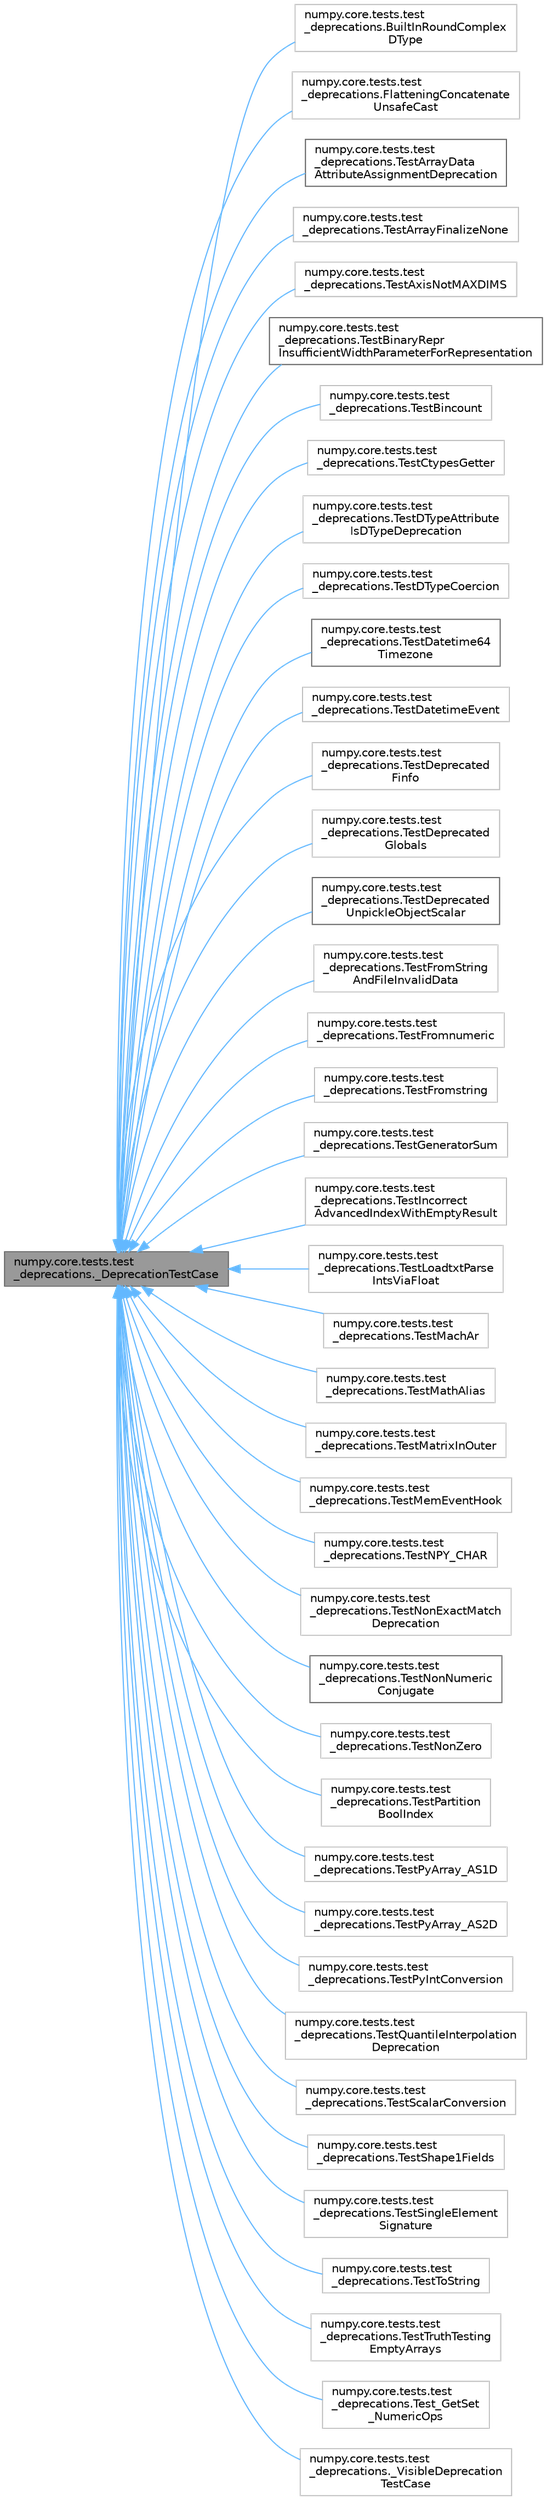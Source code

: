 digraph "numpy.core.tests.test_deprecations._DeprecationTestCase"
{
 // LATEX_PDF_SIZE
  bgcolor="transparent";
  edge [fontname=Helvetica,fontsize=10,labelfontname=Helvetica,labelfontsize=10];
  node [fontname=Helvetica,fontsize=10,shape=box,height=0.2,width=0.4];
  rankdir="LR";
  Node1 [id="Node000001",label="numpy.core.tests.test\l_deprecations._DeprecationTestCase",height=0.2,width=0.4,color="gray40", fillcolor="grey60", style="filled", fontcolor="black",tooltip=" "];
  Node1 -> Node2 [id="edge1_Node000001_Node000002",dir="back",color="steelblue1",style="solid",tooltip=" "];
  Node2 [id="Node000002",label="numpy.core.tests.test\l_deprecations.BuiltInRoundComplex\lDType",height=0.2,width=0.4,color="grey75", fillcolor="white", style="filled",URL="$d1/d19/classnumpy_1_1core_1_1tests_1_1test__deprecations_1_1BuiltInRoundComplexDType.html",tooltip=" "];
  Node1 -> Node3 [id="edge2_Node000001_Node000003",dir="back",color="steelblue1",style="solid",tooltip=" "];
  Node3 [id="Node000003",label="numpy.core.tests.test\l_deprecations.FlatteningConcatenate\lUnsafeCast",height=0.2,width=0.4,color="grey75", fillcolor="white", style="filled",URL="$d1/da7/classnumpy_1_1core_1_1tests_1_1test__deprecations_1_1FlatteningConcatenateUnsafeCast.html",tooltip=" "];
  Node1 -> Node4 [id="edge3_Node000001_Node000004",dir="back",color="steelblue1",style="solid",tooltip=" "];
  Node4 [id="Node000004",label="numpy.core.tests.test\l_deprecations.TestArrayData\lAttributeAssignmentDeprecation",height=0.2,width=0.4,color="gray40", fillcolor="white", style="filled",URL="$d7/db3/classnumpy_1_1core_1_1tests_1_1test__deprecations_1_1TestArrayDataAttributeAssignmentDeprecation.html",tooltip=" "];
  Node1 -> Node5 [id="edge4_Node000001_Node000005",dir="back",color="steelblue1",style="solid",tooltip=" "];
  Node5 [id="Node000005",label="numpy.core.tests.test\l_deprecations.TestArrayFinalizeNone",height=0.2,width=0.4,color="grey75", fillcolor="white", style="filled",URL="$d4/dbf/classnumpy_1_1core_1_1tests_1_1test__deprecations_1_1TestArrayFinalizeNone.html",tooltip=" "];
  Node1 -> Node6 [id="edge5_Node000001_Node000006",dir="back",color="steelblue1",style="solid",tooltip=" "];
  Node6 [id="Node000006",label="numpy.core.tests.test\l_deprecations.TestAxisNotMAXDIMS",height=0.2,width=0.4,color="grey75", fillcolor="white", style="filled",URL="$da/d32/classnumpy_1_1core_1_1tests_1_1test__deprecations_1_1TestAxisNotMAXDIMS.html",tooltip=" "];
  Node1 -> Node7 [id="edge6_Node000001_Node000007",dir="back",color="steelblue1",style="solid",tooltip=" "];
  Node7 [id="Node000007",label="numpy.core.tests.test\l_deprecations.TestBinaryRepr\lInsufficientWidthParameterForRepresentation",height=0.2,width=0.4,color="gray40", fillcolor="white", style="filled",URL="$d8/d61/classnumpy_1_1core_1_1tests_1_1test__deprecations_1_1TestBinaryReprInsufficientWidthParameterForRepresentation.html",tooltip=" "];
  Node1 -> Node8 [id="edge7_Node000001_Node000008",dir="back",color="steelblue1",style="solid",tooltip=" "];
  Node8 [id="Node000008",label="numpy.core.tests.test\l_deprecations.TestBincount",height=0.2,width=0.4,color="grey75", fillcolor="white", style="filled",URL="$d6/d27/classnumpy_1_1core_1_1tests_1_1test__deprecations_1_1TestBincount.html",tooltip=" "];
  Node1 -> Node9 [id="edge8_Node000001_Node000009",dir="back",color="steelblue1",style="solid",tooltip=" "];
  Node9 [id="Node000009",label="numpy.core.tests.test\l_deprecations.TestCtypesGetter",height=0.2,width=0.4,color="grey75", fillcolor="white", style="filled",URL="$da/d85/classnumpy_1_1core_1_1tests_1_1test__deprecations_1_1TestCtypesGetter.html",tooltip=" "];
  Node1 -> Node10 [id="edge9_Node000001_Node000010",dir="back",color="steelblue1",style="solid",tooltip=" "];
  Node10 [id="Node000010",label="numpy.core.tests.test\l_deprecations.TestDTypeAttribute\lIsDTypeDeprecation",height=0.2,width=0.4,color="grey75", fillcolor="white", style="filled",URL="$d2/d39/classnumpy_1_1core_1_1tests_1_1test__deprecations_1_1TestDTypeAttributeIsDTypeDeprecation.html",tooltip=" "];
  Node1 -> Node11 [id="edge10_Node000001_Node000011",dir="back",color="steelblue1",style="solid",tooltip=" "];
  Node11 [id="Node000011",label="numpy.core.tests.test\l_deprecations.TestDTypeCoercion",height=0.2,width=0.4,color="grey75", fillcolor="white", style="filled",URL="$d2/d14/classnumpy_1_1core_1_1tests_1_1test__deprecations_1_1TestDTypeCoercion.html",tooltip=" "];
  Node1 -> Node12 [id="edge11_Node000001_Node000012",dir="back",color="steelblue1",style="solid",tooltip=" "];
  Node12 [id="Node000012",label="numpy.core.tests.test\l_deprecations.TestDatetime64\lTimezone",height=0.2,width=0.4,color="gray40", fillcolor="white", style="filled",URL="$d7/dbf/classnumpy_1_1core_1_1tests_1_1test__deprecations_1_1TestDatetime64Timezone.html",tooltip=" "];
  Node1 -> Node13 [id="edge12_Node000001_Node000013",dir="back",color="steelblue1",style="solid",tooltip=" "];
  Node13 [id="Node000013",label="numpy.core.tests.test\l_deprecations.TestDatetimeEvent",height=0.2,width=0.4,color="grey75", fillcolor="white", style="filled",URL="$d4/d71/classnumpy_1_1core_1_1tests_1_1test__deprecations_1_1TestDatetimeEvent.html",tooltip=" "];
  Node1 -> Node14 [id="edge13_Node000001_Node000014",dir="back",color="steelblue1",style="solid",tooltip=" "];
  Node14 [id="Node000014",label="numpy.core.tests.test\l_deprecations.TestDeprecated\lFinfo",height=0.2,width=0.4,color="grey75", fillcolor="white", style="filled",URL="$da/dab/classnumpy_1_1core_1_1tests_1_1test__deprecations_1_1TestDeprecatedFinfo.html",tooltip=" "];
  Node1 -> Node15 [id="edge14_Node000001_Node000015",dir="back",color="steelblue1",style="solid",tooltip=" "];
  Node15 [id="Node000015",label="numpy.core.tests.test\l_deprecations.TestDeprecated\lGlobals",height=0.2,width=0.4,color="grey75", fillcolor="white", style="filled",URL="$de/dfa/classnumpy_1_1core_1_1tests_1_1test__deprecations_1_1TestDeprecatedGlobals.html",tooltip=" "];
  Node1 -> Node16 [id="edge15_Node000001_Node000016",dir="back",color="steelblue1",style="solid",tooltip=" "];
  Node16 [id="Node000016",label="numpy.core.tests.test\l_deprecations.TestDeprecated\lUnpickleObjectScalar",height=0.2,width=0.4,color="gray40", fillcolor="white", style="filled",URL="$de/d35/classnumpy_1_1core_1_1tests_1_1test__deprecations_1_1TestDeprecatedUnpickleObjectScalar.html",tooltip=" "];
  Node1 -> Node17 [id="edge16_Node000001_Node000017",dir="back",color="steelblue1",style="solid",tooltip=" "];
  Node17 [id="Node000017",label="numpy.core.tests.test\l_deprecations.TestFromString\lAndFileInvalidData",height=0.2,width=0.4,color="grey75", fillcolor="white", style="filled",URL="$de/db6/classnumpy_1_1core_1_1tests_1_1test__deprecations_1_1TestFromStringAndFileInvalidData.html",tooltip=" "];
  Node1 -> Node18 [id="edge17_Node000001_Node000018",dir="back",color="steelblue1",style="solid",tooltip=" "];
  Node18 [id="Node000018",label="numpy.core.tests.test\l_deprecations.TestFromnumeric",height=0.2,width=0.4,color="grey75", fillcolor="white", style="filled",URL="$d6/de0/classnumpy_1_1core_1_1tests_1_1test__deprecations_1_1TestFromnumeric.html",tooltip=" "];
  Node1 -> Node19 [id="edge18_Node000001_Node000019",dir="back",color="steelblue1",style="solid",tooltip=" "];
  Node19 [id="Node000019",label="numpy.core.tests.test\l_deprecations.TestFromstring",height=0.2,width=0.4,color="grey75", fillcolor="white", style="filled",URL="$dc/dbd/classnumpy_1_1core_1_1tests_1_1test__deprecations_1_1TestFromstring.html",tooltip=" "];
  Node1 -> Node20 [id="edge19_Node000001_Node000020",dir="back",color="steelblue1",style="solid",tooltip=" "];
  Node20 [id="Node000020",label="numpy.core.tests.test\l_deprecations.TestGeneratorSum",height=0.2,width=0.4,color="grey75", fillcolor="white", style="filled",URL="$d4/d11/classnumpy_1_1core_1_1tests_1_1test__deprecations_1_1TestGeneratorSum.html",tooltip=" "];
  Node1 -> Node21 [id="edge20_Node000001_Node000021",dir="back",color="steelblue1",style="solid",tooltip=" "];
  Node21 [id="Node000021",label="numpy.core.tests.test\l_deprecations.TestIncorrect\lAdvancedIndexWithEmptyResult",height=0.2,width=0.4,color="grey75", fillcolor="white", style="filled",URL="$d3/d61/classnumpy_1_1core_1_1tests_1_1test__deprecations_1_1TestIncorrectAdvancedIndexWithEmptyResult.html",tooltip=" "];
  Node1 -> Node22 [id="edge21_Node000001_Node000022",dir="back",color="steelblue1",style="solid",tooltip=" "];
  Node22 [id="Node000022",label="numpy.core.tests.test\l_deprecations.TestLoadtxtParse\lIntsViaFloat",height=0.2,width=0.4,color="grey75", fillcolor="white", style="filled",URL="$d8/d3e/classnumpy_1_1core_1_1tests_1_1test__deprecations_1_1TestLoadtxtParseIntsViaFloat.html",tooltip=" "];
  Node1 -> Node23 [id="edge22_Node000001_Node000023",dir="back",color="steelblue1",style="solid",tooltip=" "];
  Node23 [id="Node000023",label="numpy.core.tests.test\l_deprecations.TestMachAr",height=0.2,width=0.4,color="grey75", fillcolor="white", style="filled",URL="$dd/df3/classnumpy_1_1core_1_1tests_1_1test__deprecations_1_1TestMachAr.html",tooltip=" "];
  Node1 -> Node24 [id="edge23_Node000001_Node000024",dir="back",color="steelblue1",style="solid",tooltip=" "];
  Node24 [id="Node000024",label="numpy.core.tests.test\l_deprecations.TestMathAlias",height=0.2,width=0.4,color="grey75", fillcolor="white", style="filled",URL="$dc/d13/classnumpy_1_1core_1_1tests_1_1test__deprecations_1_1TestMathAlias.html",tooltip=" "];
  Node1 -> Node25 [id="edge24_Node000001_Node000025",dir="back",color="steelblue1",style="solid",tooltip=" "];
  Node25 [id="Node000025",label="numpy.core.tests.test\l_deprecations.TestMatrixInOuter",height=0.2,width=0.4,color="grey75", fillcolor="white", style="filled",URL="$d6/d3c/classnumpy_1_1core_1_1tests_1_1test__deprecations_1_1TestMatrixInOuter.html",tooltip=" "];
  Node1 -> Node26 [id="edge25_Node000001_Node000026",dir="back",color="steelblue1",style="solid",tooltip=" "];
  Node26 [id="Node000026",label="numpy.core.tests.test\l_deprecations.TestMemEventHook",height=0.2,width=0.4,color="grey75", fillcolor="white", style="filled",URL="$d9/d56/classnumpy_1_1core_1_1tests_1_1test__deprecations_1_1TestMemEventHook.html",tooltip=" "];
  Node1 -> Node27 [id="edge26_Node000001_Node000027",dir="back",color="steelblue1",style="solid",tooltip=" "];
  Node27 [id="Node000027",label="numpy.core.tests.test\l_deprecations.TestNPY_CHAR",height=0.2,width=0.4,color="grey75", fillcolor="white", style="filled",URL="$dc/dbf/classnumpy_1_1core_1_1tests_1_1test__deprecations_1_1TestNPY__CHAR.html",tooltip=" "];
  Node1 -> Node28 [id="edge27_Node000001_Node000028",dir="back",color="steelblue1",style="solid",tooltip=" "];
  Node28 [id="Node000028",label="numpy.core.tests.test\l_deprecations.TestNonExactMatch\lDeprecation",height=0.2,width=0.4,color="grey75", fillcolor="white", style="filled",URL="$da/d53/classnumpy_1_1core_1_1tests_1_1test__deprecations_1_1TestNonExactMatchDeprecation.html",tooltip=" "];
  Node1 -> Node29 [id="edge28_Node000001_Node000029",dir="back",color="steelblue1",style="solid",tooltip=" "];
  Node29 [id="Node000029",label="numpy.core.tests.test\l_deprecations.TestNonNumeric\lConjugate",height=0.2,width=0.4,color="gray40", fillcolor="white", style="filled",URL="$d7/d28/classnumpy_1_1core_1_1tests_1_1test__deprecations_1_1TestNonNumericConjugate.html",tooltip=" "];
  Node1 -> Node30 [id="edge29_Node000001_Node000030",dir="back",color="steelblue1",style="solid",tooltip=" "];
  Node30 [id="Node000030",label="numpy.core.tests.test\l_deprecations.TestNonZero",height=0.2,width=0.4,color="grey75", fillcolor="white", style="filled",URL="$da/d01/classnumpy_1_1core_1_1tests_1_1test__deprecations_1_1TestNonZero.html",tooltip=" "];
  Node1 -> Node31 [id="edge30_Node000001_Node000031",dir="back",color="steelblue1",style="solid",tooltip=" "];
  Node31 [id="Node000031",label="numpy.core.tests.test\l_deprecations.TestPartition\lBoolIndex",height=0.2,width=0.4,color="grey75", fillcolor="white", style="filled",URL="$de/d5f/classnumpy_1_1core_1_1tests_1_1test__deprecations_1_1TestPartitionBoolIndex.html",tooltip=" "];
  Node1 -> Node32 [id="edge31_Node000001_Node000032",dir="back",color="steelblue1",style="solid",tooltip=" "];
  Node32 [id="Node000032",label="numpy.core.tests.test\l_deprecations.TestPyArray_AS1D",height=0.2,width=0.4,color="grey75", fillcolor="white", style="filled",URL="$d7/d42/classnumpy_1_1core_1_1tests_1_1test__deprecations_1_1TestPyArray__AS1D.html",tooltip=" "];
  Node1 -> Node33 [id="edge32_Node000001_Node000033",dir="back",color="steelblue1",style="solid",tooltip=" "];
  Node33 [id="Node000033",label="numpy.core.tests.test\l_deprecations.TestPyArray_AS2D",height=0.2,width=0.4,color="grey75", fillcolor="white", style="filled",URL="$de/dca/classnumpy_1_1core_1_1tests_1_1test__deprecations_1_1TestPyArray__AS2D.html",tooltip=" "];
  Node1 -> Node34 [id="edge33_Node000001_Node000034",dir="back",color="steelblue1",style="solid",tooltip=" "];
  Node34 [id="Node000034",label="numpy.core.tests.test\l_deprecations.TestPyIntConversion",height=0.2,width=0.4,color="grey75", fillcolor="white", style="filled",URL="$db/d44/classnumpy_1_1core_1_1tests_1_1test__deprecations_1_1TestPyIntConversion.html",tooltip=" "];
  Node1 -> Node35 [id="edge34_Node000001_Node000035",dir="back",color="steelblue1",style="solid",tooltip=" "];
  Node35 [id="Node000035",label="numpy.core.tests.test\l_deprecations.TestQuantileInterpolation\lDeprecation",height=0.2,width=0.4,color="grey75", fillcolor="white", style="filled",URL="$d1/d91/classnumpy_1_1core_1_1tests_1_1test__deprecations_1_1TestQuantileInterpolationDeprecation.html",tooltip=" "];
  Node1 -> Node36 [id="edge35_Node000001_Node000036",dir="back",color="steelblue1",style="solid",tooltip=" "];
  Node36 [id="Node000036",label="numpy.core.tests.test\l_deprecations.TestScalarConversion",height=0.2,width=0.4,color="grey75", fillcolor="white", style="filled",URL="$d2/d6e/classnumpy_1_1core_1_1tests_1_1test__deprecations_1_1TestScalarConversion.html",tooltip=" "];
  Node1 -> Node37 [id="edge36_Node000001_Node000037",dir="back",color="steelblue1",style="solid",tooltip=" "];
  Node37 [id="Node000037",label="numpy.core.tests.test\l_deprecations.TestShape1Fields",height=0.2,width=0.4,color="grey75", fillcolor="white", style="filled",URL="$d6/d5e/classnumpy_1_1core_1_1tests_1_1test__deprecations_1_1TestShape1Fields.html",tooltip=" "];
  Node1 -> Node38 [id="edge37_Node000001_Node000038",dir="back",color="steelblue1",style="solid",tooltip=" "];
  Node38 [id="Node000038",label="numpy.core.tests.test\l_deprecations.TestSingleElement\lSignature",height=0.2,width=0.4,color="grey75", fillcolor="white", style="filled",URL="$d3/da0/classnumpy_1_1core_1_1tests_1_1test__deprecations_1_1TestSingleElementSignature.html",tooltip=" "];
  Node1 -> Node39 [id="edge38_Node000001_Node000039",dir="back",color="steelblue1",style="solid",tooltip=" "];
  Node39 [id="Node000039",label="numpy.core.tests.test\l_deprecations.TestToString",height=0.2,width=0.4,color="grey75", fillcolor="white", style="filled",URL="$dc/d4d/classnumpy_1_1core_1_1tests_1_1test__deprecations_1_1TestToString.html",tooltip=" "];
  Node1 -> Node40 [id="edge39_Node000001_Node000040",dir="back",color="steelblue1",style="solid",tooltip=" "];
  Node40 [id="Node000040",label="numpy.core.tests.test\l_deprecations.TestTruthTesting\lEmptyArrays",height=0.2,width=0.4,color="grey75", fillcolor="white", style="filled",URL="$d6/d7e/classnumpy_1_1core_1_1tests_1_1test__deprecations_1_1TestTruthTestingEmptyArrays.html",tooltip=" "];
  Node1 -> Node41 [id="edge40_Node000001_Node000041",dir="back",color="steelblue1",style="solid",tooltip=" "];
  Node41 [id="Node000041",label="numpy.core.tests.test\l_deprecations.Test_GetSet\l_NumericOps",height=0.2,width=0.4,color="grey75", fillcolor="white", style="filled",URL="$db/d08/classnumpy_1_1core_1_1tests_1_1test__deprecations_1_1Test__GetSet__NumericOps.html",tooltip=" "];
  Node1 -> Node42 [id="edge41_Node000001_Node000042",dir="back",color="steelblue1",style="solid",tooltip=" "];
  Node42 [id="Node000042",label="numpy.core.tests.test\l_deprecations._VisibleDeprecation\lTestCase",height=0.2,width=0.4,color="grey75", fillcolor="white", style="filled",URL="$d9/d6f/classnumpy_1_1core_1_1tests_1_1test__deprecations_1_1__VisibleDeprecationTestCase.html",tooltip=" "];
}
